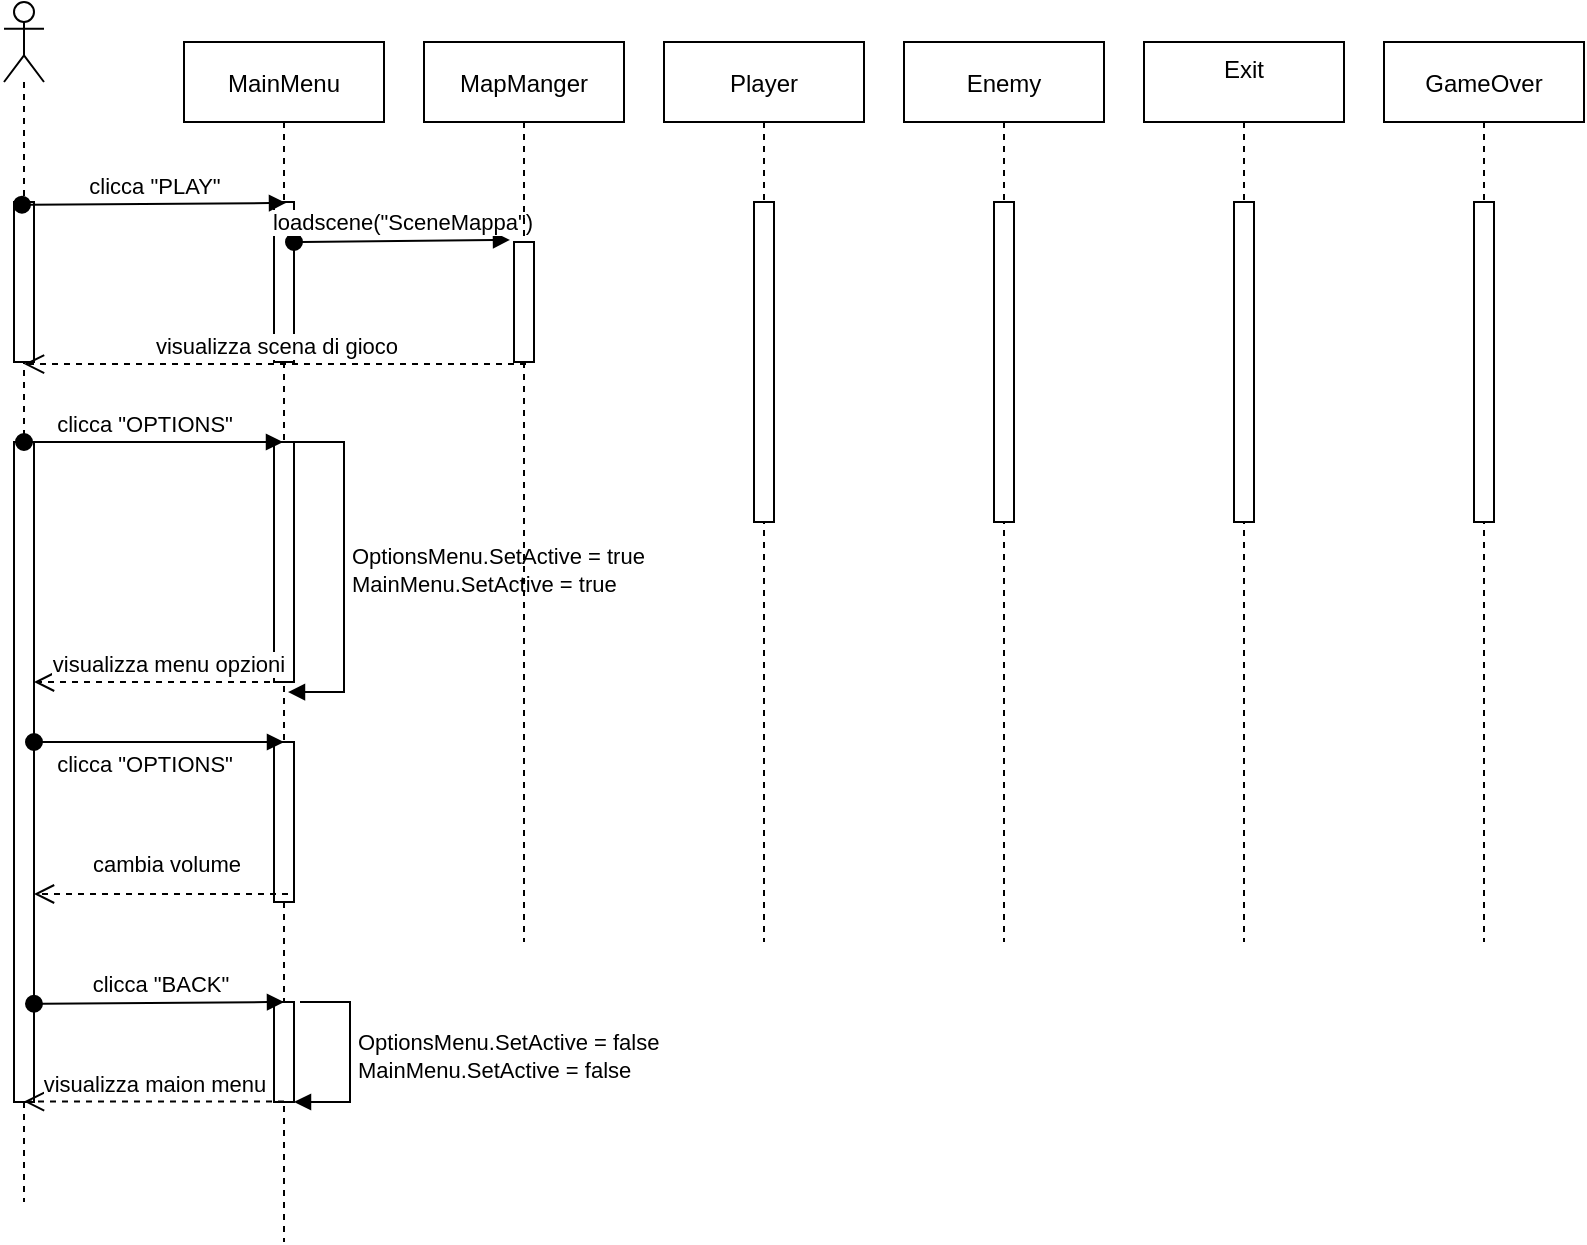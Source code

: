 <mxfile version="20.1.1" type="github">
  <diagram id="kgpKYQtTHZ0yAKxKKP6v" name="Page-1">
    <mxGraphModel dx="464" dy="773" grid="1" gridSize="10" guides="1" tooltips="1" connect="1" arrows="1" fold="1" page="1" pageScale="1" pageWidth="850" pageHeight="1100" math="0" shadow="0">
      <root>
        <mxCell id="0" />
        <mxCell id="1" parent="0" />
        <mxCell id="3nuBFxr9cyL0pnOWT2aG-1" value="MainMenu" style="shape=umlLifeline;perimeter=lifelinePerimeter;container=1;collapsible=0;recursiveResize=0;rounded=0;shadow=0;strokeWidth=1;" parent="1" vertex="1">
          <mxGeometry x="100" y="80" width="100" height="600" as="geometry" />
        </mxCell>
        <mxCell id="3nuBFxr9cyL0pnOWT2aG-2" value="" style="points=[];perimeter=orthogonalPerimeter;rounded=0;shadow=0;strokeWidth=1;" parent="3nuBFxr9cyL0pnOWT2aG-1" vertex="1">
          <mxGeometry x="45" y="80" width="10" height="80" as="geometry" />
        </mxCell>
        <mxCell id="cQk28mvAW9MhR85umqs5-22" value="loadscene(&quot;SceneMappa&quot;)" style="html=1;verticalAlign=bottom;startArrow=oval;startFill=1;endArrow=block;startSize=8;rounded=0;exitX=0.4;exitY=0.017;exitDx=0;exitDy=0;exitPerimeter=0;entryX=-0.2;entryY=-0.017;entryDx=0;entryDy=0;entryPerimeter=0;" edge="1" parent="3nuBFxr9cyL0pnOWT2aG-1" target="3nuBFxr9cyL0pnOWT2aG-6">
          <mxGeometry x="0.004" width="60" relative="1" as="geometry">
            <mxPoint x="55" y="100.0" as="sourcePoint" />
            <mxPoint x="147" y="100.06" as="targetPoint" />
            <mxPoint as="offset" />
          </mxGeometry>
        </mxCell>
        <mxCell id="cQk28mvAW9MhR85umqs5-26" value="" style="points=[];perimeter=orthogonalPerimeter;rounded=0;shadow=0;strokeWidth=1;" vertex="1" parent="3nuBFxr9cyL0pnOWT2aG-1">
          <mxGeometry x="45" y="200" width="10" height="120" as="geometry" />
        </mxCell>
        <mxCell id="cQk28mvAW9MhR85umqs5-29" value="&lt;div&gt;OptionsMenu.SetActive = true&lt;/div&gt;&lt;div&gt;MainMenu.SetActive = true&lt;br&gt;&lt;/div&gt;" style="edgeStyle=orthogonalEdgeStyle;html=1;align=left;spacingLeft=2;endArrow=block;rounded=0;entryX=0.7;entryY=1.042;entryDx=0;entryDy=0;entryPerimeter=0;labelBackgroundColor=default;labelBorderColor=none;" edge="1" target="cQk28mvAW9MhR85umqs5-26" parent="3nuBFxr9cyL0pnOWT2aG-1" source="cQk28mvAW9MhR85umqs5-26">
          <mxGeometry relative="1" as="geometry">
            <mxPoint x="310" y="110" as="sourcePoint" />
            <Array as="points">
              <mxPoint x="80" y="200" />
              <mxPoint x="80" y="325" />
            </Array>
          </mxGeometry>
        </mxCell>
        <mxCell id="cQk28mvAW9MhR85umqs5-33" value="" style="points=[];perimeter=orthogonalPerimeter;rounded=0;shadow=0;strokeWidth=1;" vertex="1" parent="3nuBFxr9cyL0pnOWT2aG-1">
          <mxGeometry x="45" y="350" width="10" height="80" as="geometry" />
        </mxCell>
        <mxCell id="cQk28mvAW9MhR85umqs5-37" value="" style="points=[];perimeter=orthogonalPerimeter;rounded=0;shadow=0;strokeWidth=1;" vertex="1" parent="3nuBFxr9cyL0pnOWT2aG-1">
          <mxGeometry x="45" y="480" width="10" height="50" as="geometry" />
        </mxCell>
        <mxCell id="cQk28mvAW9MhR85umqs5-38" value="&lt;div&gt;OptionsMenu.SetActive = false&lt;br&gt;&lt;/div&gt;&lt;div&gt;MainMenu.SetActive = false&lt;/div&gt;" style="edgeStyle=orthogonalEdgeStyle;html=1;align=left;spacingLeft=2;endArrow=block;rounded=0;entryX=1;entryY=1;entryDx=0;entryDy=0;entryPerimeter=0;labelBackgroundColor=default;labelBorderColor=none;" edge="1" parent="3nuBFxr9cyL0pnOWT2aG-1" target="cQk28mvAW9MhR85umqs5-37">
          <mxGeometry relative="1" as="geometry">
            <mxPoint x="58" y="480" as="sourcePoint" />
            <Array as="points">
              <mxPoint x="83" y="480" />
              <mxPoint x="83" y="530" />
            </Array>
            <mxPoint x="55" y="605.04" as="targetPoint" />
          </mxGeometry>
        </mxCell>
        <mxCell id="3nuBFxr9cyL0pnOWT2aG-5" value="MapManger" style="shape=umlLifeline;perimeter=lifelinePerimeter;container=1;collapsible=0;recursiveResize=0;rounded=0;shadow=0;strokeWidth=1;" parent="1" vertex="1">
          <mxGeometry x="220" y="80" width="100" height="450" as="geometry" />
        </mxCell>
        <mxCell id="3nuBFxr9cyL0pnOWT2aG-6" value="" style="points=[];perimeter=orthogonalPerimeter;rounded=0;shadow=0;strokeWidth=1;" parent="3nuBFxr9cyL0pnOWT2aG-5" vertex="1">
          <mxGeometry x="45" y="100" width="10" height="60" as="geometry" />
        </mxCell>
        <mxCell id="cQk28mvAW9MhR85umqs5-5" value="Player" style="shape=umlLifeline;perimeter=lifelinePerimeter;container=1;collapsible=0;recursiveResize=0;rounded=0;shadow=0;strokeWidth=1;" vertex="1" parent="1">
          <mxGeometry x="340" y="80" width="100" height="450" as="geometry" />
        </mxCell>
        <mxCell id="cQk28mvAW9MhR85umqs5-6" value="" style="points=[];perimeter=orthogonalPerimeter;rounded=0;shadow=0;strokeWidth=1;" vertex="1" parent="cQk28mvAW9MhR85umqs5-5">
          <mxGeometry x="45" y="80" width="10" height="160" as="geometry" />
        </mxCell>
        <mxCell id="cQk28mvAW9MhR85umqs5-7" value="Enemy" style="shape=umlLifeline;perimeter=lifelinePerimeter;container=1;collapsible=0;recursiveResize=0;rounded=0;shadow=0;strokeWidth=1;" vertex="1" parent="1">
          <mxGeometry x="460" y="80" width="100" height="450" as="geometry" />
        </mxCell>
        <mxCell id="cQk28mvAW9MhR85umqs5-8" value="" style="points=[];perimeter=orthogonalPerimeter;rounded=0;shadow=0;strokeWidth=1;" vertex="1" parent="cQk28mvAW9MhR85umqs5-7">
          <mxGeometry x="45" y="80" width="10" height="160" as="geometry" />
        </mxCell>
        <mxCell id="cQk28mvAW9MhR85umqs5-14" value="" style="shape=umlLifeline;participant=umlActor;perimeter=lifelinePerimeter;whiteSpace=wrap;html=1;container=1;collapsible=0;recursiveResize=0;verticalAlign=top;spacingTop=36;outlineConnect=0;" vertex="1" parent="1">
          <mxGeometry x="10" y="60" width="20" height="600" as="geometry" />
        </mxCell>
        <mxCell id="cQk28mvAW9MhR85umqs5-21" value="" style="points=[];perimeter=orthogonalPerimeter;rounded=0;shadow=0;strokeWidth=1;" vertex="1" parent="cQk28mvAW9MhR85umqs5-14">
          <mxGeometry x="5" y="100" width="10" height="80" as="geometry" />
        </mxCell>
        <mxCell id="cQk28mvAW9MhR85umqs5-24" value="" style="points=[];perimeter=orthogonalPerimeter;rounded=0;shadow=0;strokeWidth=1;" vertex="1" parent="cQk28mvAW9MhR85umqs5-14">
          <mxGeometry x="5" y="220" width="10" height="330" as="geometry" />
        </mxCell>
        <mxCell id="cQk28mvAW9MhR85umqs5-32" value="&lt;div&gt;clicca &quot;OPTIONS&quot;&lt;/div&gt;" style="html=1;verticalAlign=bottom;startArrow=oval;startFill=1;endArrow=block;startSize=8;rounded=0;exitX=0.5;exitY=0;exitDx=0;exitDy=0;exitPerimeter=0;entryX=0.5;entryY=0;entryDx=0;entryDy=0;entryPerimeter=0;" edge="1" parent="cQk28mvAW9MhR85umqs5-14" target="cQk28mvAW9MhR85umqs5-33">
          <mxGeometry x="-0.12" y="-20" width="60" relative="1" as="geometry">
            <mxPoint x="15" y="370" as="sourcePoint" />
            <mxPoint x="104.5" y="370" as="targetPoint" />
            <mxPoint as="offset" />
          </mxGeometry>
        </mxCell>
        <mxCell id="cQk28mvAW9MhR85umqs5-36" value="&lt;div&gt;clicca &quot;BACK&quot;&lt;/div&gt;" style="html=1;verticalAlign=bottom;startArrow=oval;startFill=1;endArrow=block;startSize=8;rounded=0;exitX=0.4;exitY=0.017;exitDx=0;exitDy=0;exitPerimeter=0;entryX=0.5;entryY=0.8;entryDx=0;entryDy=0;entryPerimeter=0;" edge="1" parent="cQk28mvAW9MhR85umqs5-14" target="3nuBFxr9cyL0pnOWT2aG-1">
          <mxGeometry x="0.004" width="60" relative="1" as="geometry">
            <mxPoint x="15" y="500.88" as="sourcePoint" />
            <mxPoint x="107" y="500" as="targetPoint" />
            <mxPoint as="offset" />
          </mxGeometry>
        </mxCell>
        <mxCell id="cQk28mvAW9MhR85umqs5-15" value="Exit&#xa;" style="shape=umlLifeline;perimeter=lifelinePerimeter;container=1;collapsible=0;recursiveResize=0;rounded=0;shadow=0;strokeWidth=1;" vertex="1" parent="1">
          <mxGeometry x="580" y="80" width="100" height="450" as="geometry" />
        </mxCell>
        <mxCell id="cQk28mvAW9MhR85umqs5-16" value="" style="points=[];perimeter=orthogonalPerimeter;rounded=0;shadow=0;strokeWidth=1;" vertex="1" parent="cQk28mvAW9MhR85umqs5-15">
          <mxGeometry x="45" y="80" width="10" height="160" as="geometry" />
        </mxCell>
        <mxCell id="cQk28mvAW9MhR85umqs5-17" value="GameOver" style="shape=umlLifeline;perimeter=lifelinePerimeter;container=1;collapsible=0;recursiveResize=0;rounded=0;shadow=0;strokeWidth=1;" vertex="1" parent="1">
          <mxGeometry x="700" y="80" width="100" height="450" as="geometry" />
        </mxCell>
        <mxCell id="cQk28mvAW9MhR85umqs5-18" value="" style="points=[];perimeter=orthogonalPerimeter;rounded=0;shadow=0;strokeWidth=1;" vertex="1" parent="cQk28mvAW9MhR85umqs5-17">
          <mxGeometry x="45" y="80" width="10" height="160" as="geometry" />
        </mxCell>
        <mxCell id="cQk28mvAW9MhR85umqs5-20" value="clicca &quot;PLAY&quot;" style="html=1;verticalAlign=bottom;startArrow=oval;startFill=1;endArrow=block;startSize=8;rounded=0;exitX=0.4;exitY=0.017;exitDx=0;exitDy=0;exitPerimeter=0;entryX=0.6;entryY=0.006;entryDx=0;entryDy=0;entryPerimeter=0;" edge="1" parent="1" source="cQk28mvAW9MhR85umqs5-21" target="3nuBFxr9cyL0pnOWT2aG-2">
          <mxGeometry x="0.004" width="60" relative="1" as="geometry">
            <mxPoint x="150" y="160" as="sourcePoint" />
            <mxPoint x="140" y="161" as="targetPoint" />
            <mxPoint as="offset" />
          </mxGeometry>
        </mxCell>
        <mxCell id="cQk28mvAW9MhR85umqs5-25" value="&lt;div&gt;clicca &quot;OPTIONS&quot;&lt;/div&gt;" style="html=1;verticalAlign=bottom;startArrow=oval;startFill=1;endArrow=block;startSize=8;rounded=0;exitX=0.5;exitY=0;exitDx=0;exitDy=0;exitPerimeter=0;" edge="1" parent="1" source="cQk28mvAW9MhR85umqs5-24" target="3nuBFxr9cyL0pnOWT2aG-1">
          <mxGeometry x="-0.073" width="60" relative="1" as="geometry">
            <mxPoint x="69" y="171.36" as="sourcePoint" />
            <mxPoint x="161" y="170.48" as="targetPoint" />
            <mxPoint as="offset" />
          </mxGeometry>
        </mxCell>
        <mxCell id="cQk28mvAW9MhR85umqs5-30" value="&lt;div&gt;visualizza scena di gioco&lt;/div&gt;" style="html=1;verticalAlign=bottom;endArrow=open;dashed=1;endSize=8;rounded=0;exitX=0.6;exitY=1.017;exitDx=0;exitDy=0;exitPerimeter=0;" edge="1" parent="1" source="3nuBFxr9cyL0pnOWT2aG-6" target="cQk28mvAW9MhR85umqs5-14">
          <mxGeometry relative="1" as="geometry">
            <mxPoint x="210" y="220" as="sourcePoint" />
            <mxPoint x="130" y="220" as="targetPoint" />
          </mxGeometry>
        </mxCell>
        <mxCell id="cQk28mvAW9MhR85umqs5-31" value="&lt;div&gt;visualizza menu opzioni&lt;br&gt;&lt;/div&gt;" style="html=1;verticalAlign=bottom;endArrow=open;dashed=1;endSize=8;rounded=0;exitX=0.4;exitY=1;exitDx=0;exitDy=0;exitPerimeter=0;" edge="1" parent="1" source="cQk28mvAW9MhR85umqs5-26" target="cQk28mvAW9MhR85umqs5-24">
          <mxGeometry x="-0.071" relative="1" as="geometry">
            <mxPoint x="261.5" y="460" as="sourcePoint" />
            <mxPoint x="50" y="460" as="targetPoint" />
            <mxPoint as="offset" />
          </mxGeometry>
        </mxCell>
        <mxCell id="cQk28mvAW9MhR85umqs5-34" value="&lt;div&gt;cambia volume&lt;/div&gt;" style="html=1;verticalAlign=bottom;endArrow=open;dashed=1;endSize=8;rounded=0;exitX=0.52;exitY=0.71;exitDx=0;exitDy=0;exitPerimeter=0;" edge="1" parent="1" source="3nuBFxr9cyL0pnOWT2aG-1" target="cQk28mvAW9MhR85umqs5-24">
          <mxGeometry x="-0.035" y="-6" relative="1" as="geometry">
            <mxPoint x="159" y="410" as="sourcePoint" />
            <mxPoint x="75" y="410" as="targetPoint" />
            <mxPoint as="offset" />
          </mxGeometry>
        </mxCell>
        <mxCell id="cQk28mvAW9MhR85umqs5-39" value="&lt;div&gt;visualizza maion menu&lt;/div&gt;" style="html=1;verticalAlign=bottom;endArrow=open;dashed=1;endSize=8;rounded=0;exitX=0.5;exitY=0.883;exitDx=0;exitDy=0;exitPerimeter=0;" edge="1" parent="1" source="3nuBFxr9cyL0pnOWT2aG-1" target="cQk28mvAW9MhR85umqs5-14">
          <mxGeometry relative="1" as="geometry">
            <mxPoint x="281" y="251.02" as="sourcePoint" />
            <mxPoint x="29.5" y="251.02" as="targetPoint" />
          </mxGeometry>
        </mxCell>
      </root>
    </mxGraphModel>
  </diagram>
</mxfile>
